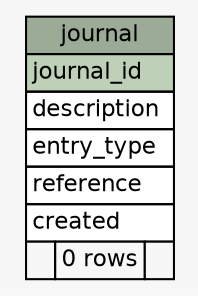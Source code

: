 // dot 2.38.0 on Linux 4.9.36-moby
// SchemaSpy rev 590
digraph "journal" {
  graph [
    rankdir="RL"
    bgcolor="#f7f7f7"
    nodesep="0.18"
    ranksep="0.46"
    fontname="Helvetica"
    fontsize="11"
  ];
  node [
    fontname="Helvetica"
    fontsize="11"
    shape="plaintext"
  ];
  edge [
    arrowsize="0.8"
  ];
  "journal" [
    label=<
    <TABLE BORDER="0" CELLBORDER="1" CELLSPACING="0" BGCOLOR="#ffffff">
      <TR><TD COLSPAN="3" BGCOLOR="#9bab96" ALIGN="CENTER">journal</TD></TR>
      <TR><TD PORT="journal_id" COLSPAN="3" BGCOLOR="#bed1b8" ALIGN="LEFT">journal_id</TD></TR>
      <TR><TD PORT="description" COLSPAN="3" ALIGN="LEFT">description</TD></TR>
      <TR><TD PORT="entry_type" COLSPAN="3" ALIGN="LEFT">entry_type</TD></TR>
      <TR><TD PORT="reference" COLSPAN="3" ALIGN="LEFT">reference</TD></TR>
      <TR><TD PORT="created" COLSPAN="3" ALIGN="LEFT">created</TD></TR>
      <TR><TD ALIGN="LEFT" BGCOLOR="#f7f7f7">  </TD><TD ALIGN="RIGHT" BGCOLOR="#f7f7f7">0 rows</TD><TD ALIGN="RIGHT" BGCOLOR="#f7f7f7">  </TD></TR>
    </TABLE>>
    URL="tables/journal.html"
    tooltip="journal"
  ];
}
